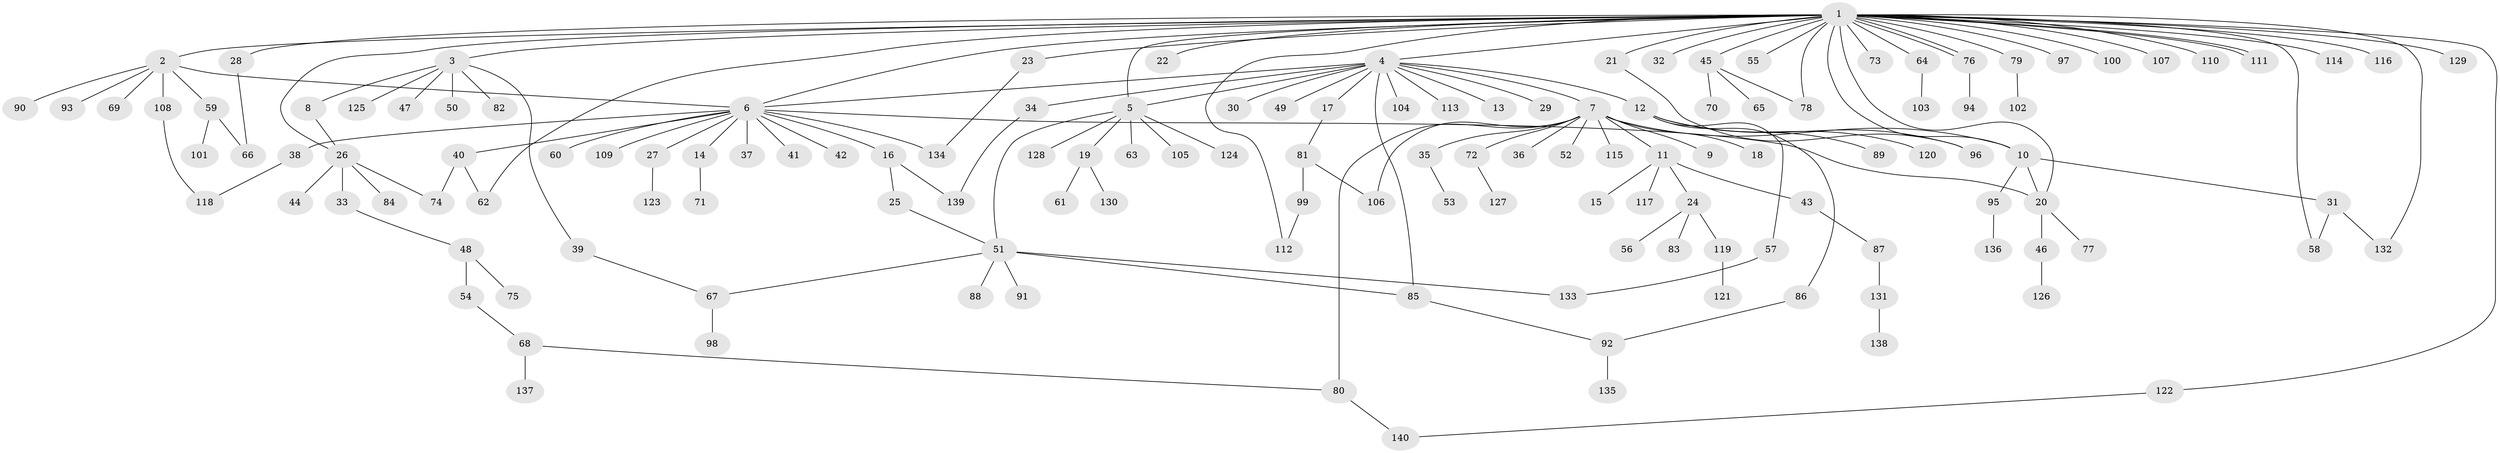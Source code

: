 // Generated by graph-tools (version 1.1) at 2025/35/03/09/25 02:35:37]
// undirected, 140 vertices, 167 edges
graph export_dot {
graph [start="1"]
  node [color=gray90,style=filled];
  1;
  2;
  3;
  4;
  5;
  6;
  7;
  8;
  9;
  10;
  11;
  12;
  13;
  14;
  15;
  16;
  17;
  18;
  19;
  20;
  21;
  22;
  23;
  24;
  25;
  26;
  27;
  28;
  29;
  30;
  31;
  32;
  33;
  34;
  35;
  36;
  37;
  38;
  39;
  40;
  41;
  42;
  43;
  44;
  45;
  46;
  47;
  48;
  49;
  50;
  51;
  52;
  53;
  54;
  55;
  56;
  57;
  58;
  59;
  60;
  61;
  62;
  63;
  64;
  65;
  66;
  67;
  68;
  69;
  70;
  71;
  72;
  73;
  74;
  75;
  76;
  77;
  78;
  79;
  80;
  81;
  82;
  83;
  84;
  85;
  86;
  87;
  88;
  89;
  90;
  91;
  92;
  93;
  94;
  95;
  96;
  97;
  98;
  99;
  100;
  101;
  102;
  103;
  104;
  105;
  106;
  107;
  108;
  109;
  110;
  111;
  112;
  113;
  114;
  115;
  116;
  117;
  118;
  119;
  120;
  121;
  122;
  123;
  124;
  125;
  126;
  127;
  128;
  129;
  130;
  131;
  132;
  133;
  134;
  135;
  136;
  137;
  138;
  139;
  140;
  1 -- 2;
  1 -- 3;
  1 -- 4;
  1 -- 5;
  1 -- 6;
  1 -- 10;
  1 -- 20;
  1 -- 21;
  1 -- 22;
  1 -- 23;
  1 -- 26;
  1 -- 28;
  1 -- 32;
  1 -- 45;
  1 -- 55;
  1 -- 58;
  1 -- 62;
  1 -- 64;
  1 -- 73;
  1 -- 76;
  1 -- 76;
  1 -- 78;
  1 -- 79;
  1 -- 97;
  1 -- 100;
  1 -- 107;
  1 -- 110;
  1 -- 111;
  1 -- 111;
  1 -- 112;
  1 -- 114;
  1 -- 116;
  1 -- 122;
  1 -- 129;
  1 -- 132;
  2 -- 6;
  2 -- 59;
  2 -- 69;
  2 -- 90;
  2 -- 93;
  2 -- 108;
  3 -- 8;
  3 -- 39;
  3 -- 47;
  3 -- 50;
  3 -- 82;
  3 -- 125;
  4 -- 5;
  4 -- 6;
  4 -- 7;
  4 -- 12;
  4 -- 13;
  4 -- 17;
  4 -- 29;
  4 -- 30;
  4 -- 34;
  4 -- 49;
  4 -- 85;
  4 -- 104;
  4 -- 113;
  5 -- 19;
  5 -- 51;
  5 -- 63;
  5 -- 105;
  5 -- 124;
  5 -- 128;
  6 -- 14;
  6 -- 16;
  6 -- 20;
  6 -- 27;
  6 -- 37;
  6 -- 38;
  6 -- 40;
  6 -- 41;
  6 -- 42;
  6 -- 60;
  6 -- 109;
  6 -- 134;
  7 -- 9;
  7 -- 10;
  7 -- 11;
  7 -- 18;
  7 -- 35;
  7 -- 36;
  7 -- 52;
  7 -- 72;
  7 -- 80;
  7 -- 106;
  7 -- 115;
  8 -- 26;
  10 -- 20;
  10 -- 31;
  10 -- 95;
  11 -- 15;
  11 -- 24;
  11 -- 43;
  11 -- 117;
  12 -- 57;
  12 -- 86;
  12 -- 89;
  12 -- 96;
  12 -- 120;
  14 -- 71;
  16 -- 25;
  16 -- 139;
  17 -- 81;
  19 -- 61;
  19 -- 130;
  20 -- 46;
  20 -- 77;
  21 -- 96;
  23 -- 134;
  24 -- 56;
  24 -- 83;
  24 -- 119;
  25 -- 51;
  26 -- 33;
  26 -- 44;
  26 -- 74;
  26 -- 84;
  27 -- 123;
  28 -- 66;
  31 -- 58;
  31 -- 132;
  33 -- 48;
  34 -- 139;
  35 -- 53;
  38 -- 118;
  39 -- 67;
  40 -- 62;
  40 -- 74;
  43 -- 87;
  45 -- 65;
  45 -- 70;
  45 -- 78;
  46 -- 126;
  48 -- 54;
  48 -- 75;
  51 -- 67;
  51 -- 85;
  51 -- 88;
  51 -- 91;
  51 -- 133;
  54 -- 68;
  57 -- 133;
  59 -- 66;
  59 -- 101;
  64 -- 103;
  67 -- 98;
  68 -- 80;
  68 -- 137;
  72 -- 127;
  76 -- 94;
  79 -- 102;
  80 -- 140;
  81 -- 99;
  81 -- 106;
  85 -- 92;
  86 -- 92;
  87 -- 131;
  92 -- 135;
  95 -- 136;
  99 -- 112;
  108 -- 118;
  119 -- 121;
  122 -- 140;
  131 -- 138;
}
